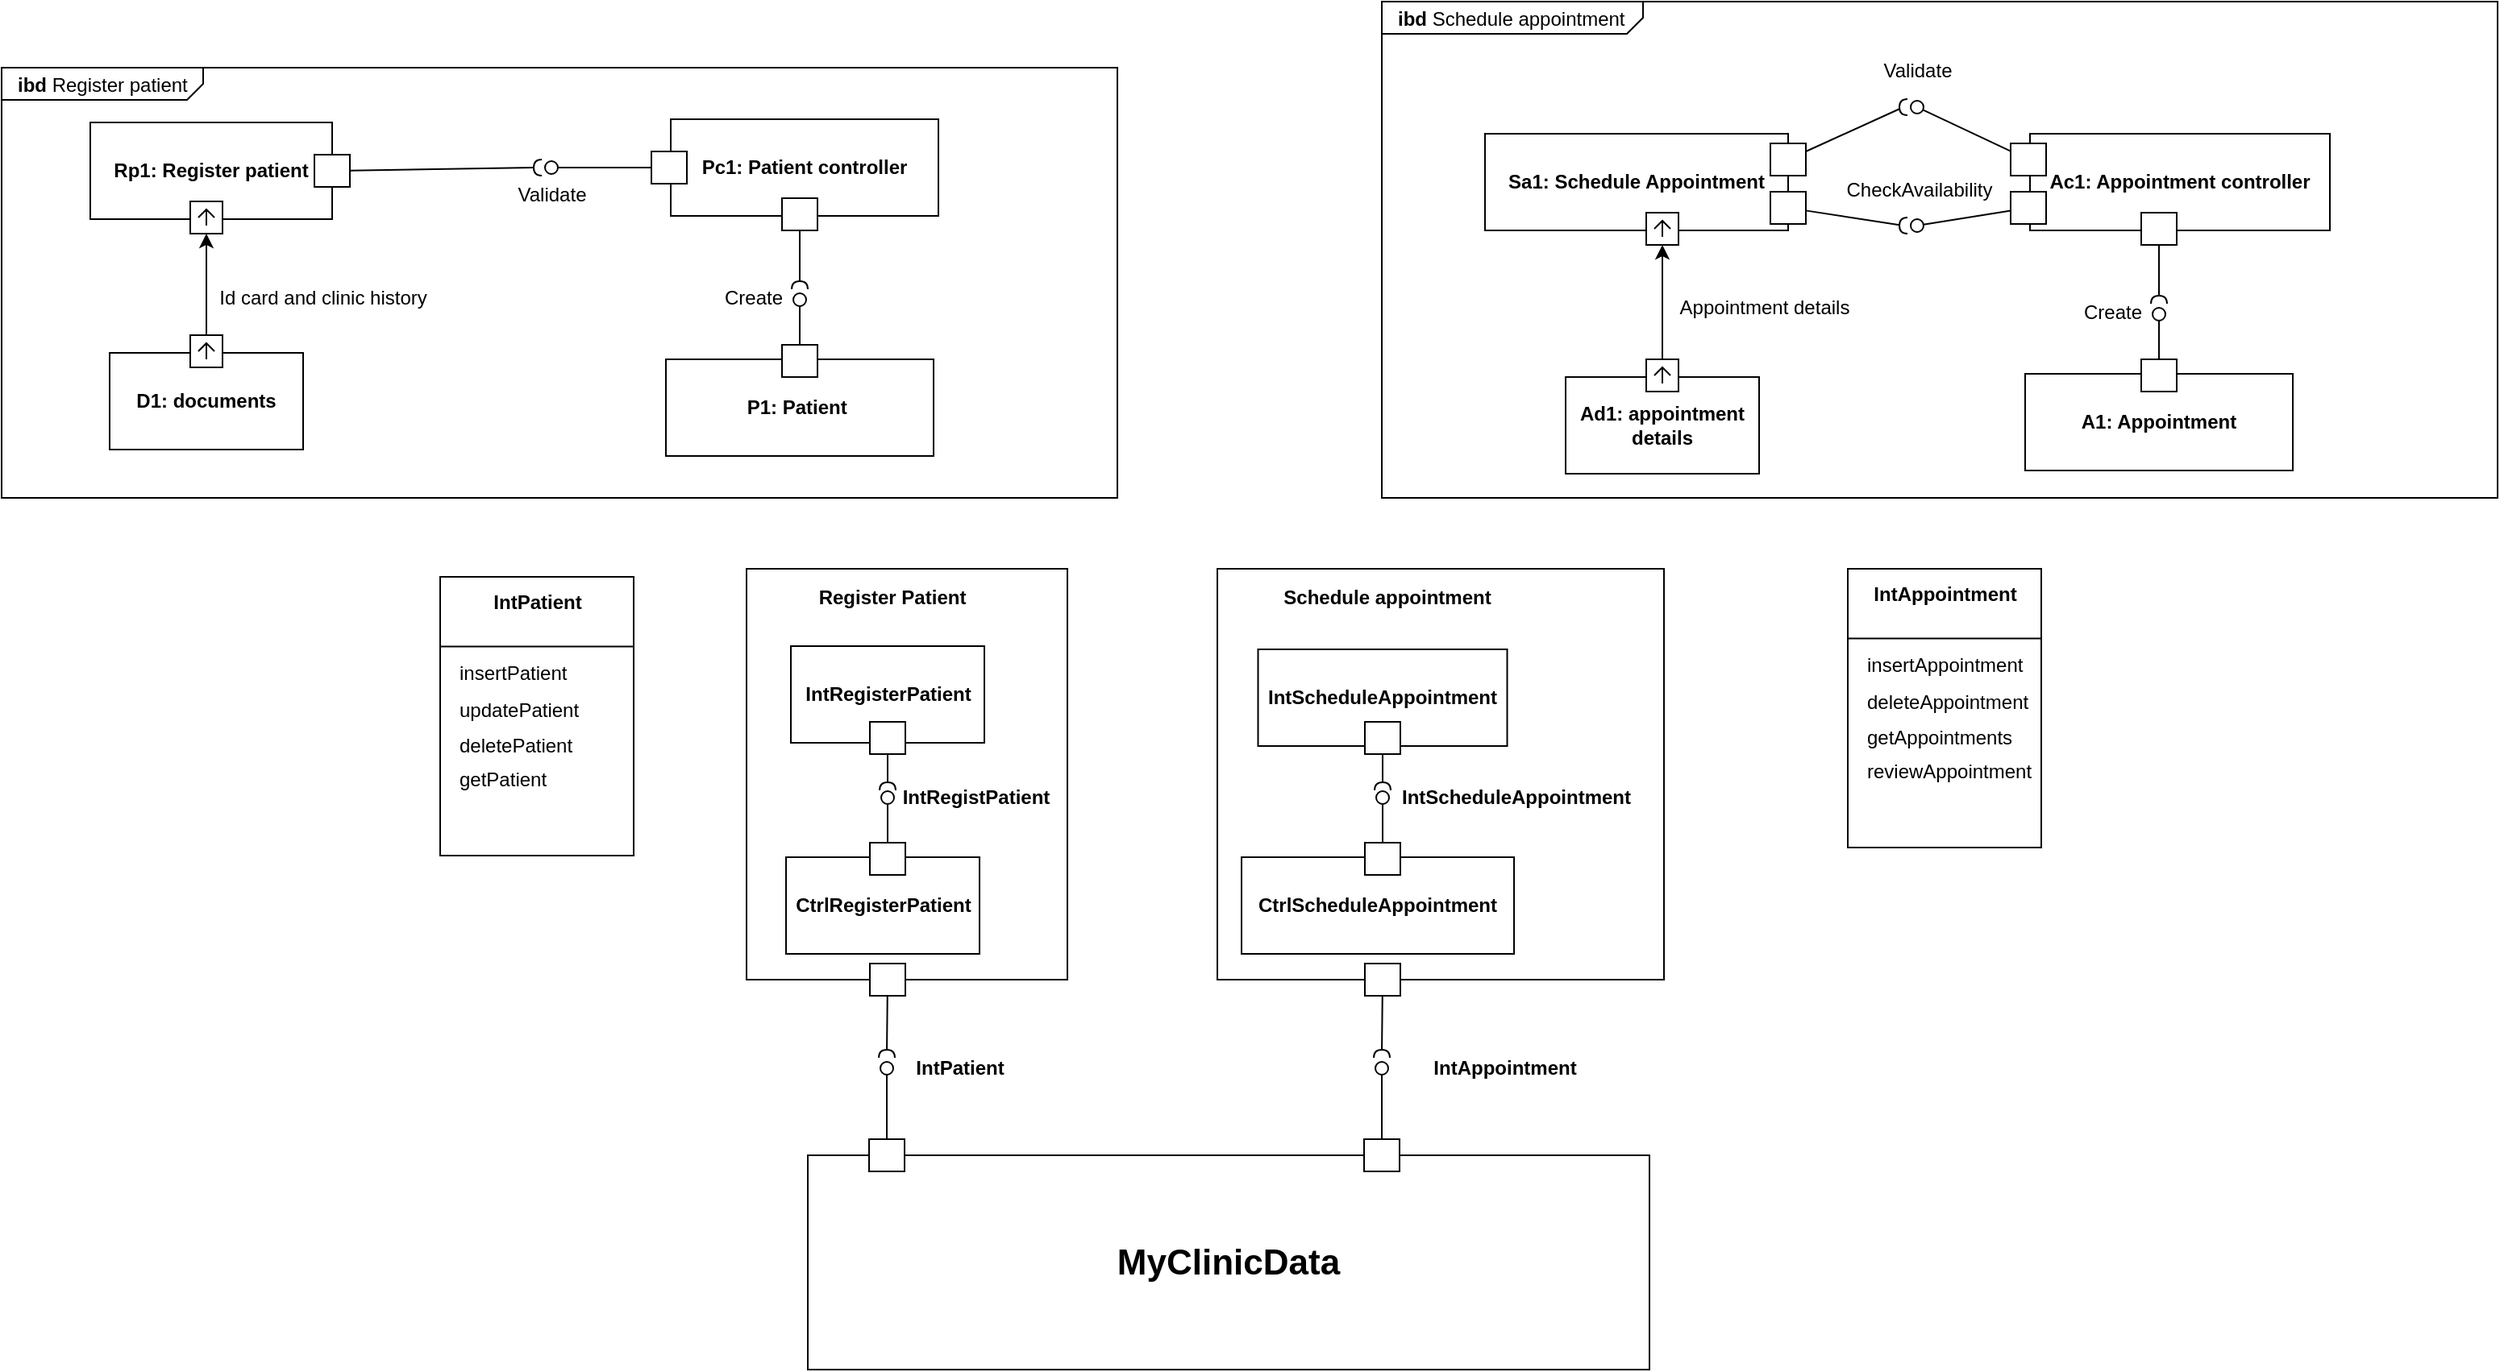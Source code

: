 <mxfile version="24.4.6" type="github">
  <diagram name="Page-1" id="0B5eI2xymsMHZ5SvDX9c">
    <mxGraphModel dx="2310" dy="988" grid="0" gridSize="10" guides="1" tooltips="1" connect="1" arrows="1" fold="1" page="0" pageScale="1" pageWidth="827" pageHeight="1169" math="0" shadow="0">
      <root>
        <mxCell id="0" />
        <mxCell id="1" parent="0" />
        <mxCell id="DU2dMSWvI3W8ItSwa-sJ-104" value="&lt;p style=&quot;margin:0px;margin-top:4px;margin-left:10px;text-align:left;&quot;&gt;&lt;b&gt;ibd&lt;/b&gt;&amp;nbsp;Schedule appointment&lt;/p&gt;" style="html=1;shape=mxgraph.sysml.package;labelX=162.01;align=left;spacingLeft=10;html=1;overflow=fill;whiteSpace=wrap;recursiveResize=0;" vertex="1" parent="1">
          <mxGeometry x="-25" y="-397" width="692" height="308" as="geometry" />
        </mxCell>
        <mxCell id="DU2dMSWvI3W8ItSwa-sJ-84" value="&lt;p style=&quot;margin:0px;margin-top:4px;margin-left:10px;text-align:left;&quot;&gt;&lt;b&gt;ibd&lt;/b&gt;&amp;nbsp;Register patient&lt;/p&gt;" style="html=1;shape=mxgraph.sysml.package;labelX=125.6;align=left;spacingLeft=10;html=1;overflow=fill;whiteSpace=wrap;recursiveResize=0;" vertex="1" parent="1">
          <mxGeometry x="-881" y="-356" width="692" height="267" as="geometry" />
        </mxCell>
        <mxCell id="DU2dMSWvI3W8ItSwa-sJ-78" value="" style="rounded=0;whiteSpace=wrap;html=1;fillColor=none;" vertex="1" parent="1">
          <mxGeometry x="-609" y="-40" width="120" height="173" as="geometry" />
        </mxCell>
        <mxCell id="xZbFikLeT4wvKo1gLeNr-18" value="" style="rounded=0;whiteSpace=wrap;html=1;fillColor=none;align=center;" parent="1" vertex="1">
          <mxGeometry x="-419" y="-45" width="199" height="255" as="geometry" />
        </mxCell>
        <mxCell id="xZbFikLeT4wvKo1gLeNr-19" value="&lt;b&gt;Register Patient&lt;/b&gt;" style="text;html=1;align=center;verticalAlign=middle;resizable=0;points=[];autosize=1;strokeColor=none;fillColor=none;" parent="1" vertex="1">
          <mxGeometry x="-383.5" y="-40" width="109" height="26" as="geometry" />
        </mxCell>
        <mxCell id="xZbFikLeT4wvKo1gLeNr-22" value="" style="endArrow=none;html=1;rounded=0;align=center;verticalAlign=top;endFill=0;labelBackgroundColor=none;endSize=2;" parent="1" source="xZbFikLeT4wvKo1gLeNr-33" target="xZbFikLeT4wvKo1gLeNr-23" edge="1">
          <mxGeometry relative="1" as="geometry">
            <mxPoint x="-331.5" y="128" as="sourcePoint" />
          </mxGeometry>
        </mxCell>
        <mxCell id="xZbFikLeT4wvKo1gLeNr-23" value="" style="ellipse;html=1;fontSize=11;align=center;fillColor=none;points=[];aspect=fixed;resizable=0;verticalAlign=bottom;labelPosition=center;verticalLabelPosition=top;flipH=1;" parent="1" vertex="1">
          <mxGeometry x="-335.5" y="93" width="8" height="8" as="geometry" />
        </mxCell>
        <mxCell id="xZbFikLeT4wvKo1gLeNr-25" value="" style="endArrow=none;html=1;rounded=0;align=center;verticalAlign=top;endFill=0;labelBackgroundColor=none;endSize=2;" parent="1" source="xZbFikLeT4wvKo1gLeNr-24" target="xZbFikLeT4wvKo1gLeNr-26" edge="1">
          <mxGeometry relative="1" as="geometry" />
        </mxCell>
        <mxCell id="xZbFikLeT4wvKo1gLeNr-26" value="" style="shape=requiredInterface;html=1;fontSize=11;align=center;fillColor=none;points=[];aspect=fixed;resizable=0;verticalAlign=bottom;labelPosition=center;verticalLabelPosition=top;flipH=1;rotation=90;" parent="1" vertex="1">
          <mxGeometry x="-334" y="85" width="5" height="10" as="geometry" />
        </mxCell>
        <mxCell id="xZbFikLeT4wvKo1gLeNr-30" value="" style="group" parent="1" vertex="1" connectable="0">
          <mxGeometry x="-391.5" y="3" width="120" height="67" as="geometry" />
        </mxCell>
        <mxCell id="xZbFikLeT4wvKo1gLeNr-20" value="&lt;b&gt;IntRegisterPatient&lt;/b&gt;" style="rounded=0;whiteSpace=wrap;html=1;fillColor=none;" parent="xZbFikLeT4wvKo1gLeNr-30" vertex="1">
          <mxGeometry width="120" height="60" as="geometry" />
        </mxCell>
        <mxCell id="xZbFikLeT4wvKo1gLeNr-24" value="" style="html=1;rounded=0;" parent="xZbFikLeT4wvKo1gLeNr-30" vertex="1">
          <mxGeometry x="49" y="47" width="22" height="20" as="geometry" />
        </mxCell>
        <mxCell id="xZbFikLeT4wvKo1gLeNr-34" value="&lt;b&gt;IntRegistPatient&lt;/b&gt;" style="text;html=1;align=center;verticalAlign=middle;resizable=0;points=[];autosize=1;strokeColor=none;fillColor=none;" parent="1" vertex="1">
          <mxGeometry x="-332" y="84" width="109" height="26" as="geometry" />
        </mxCell>
        <mxCell id="xZbFikLeT4wvKo1gLeNr-35" value="" style="group" parent="1" vertex="1" connectable="0">
          <mxGeometry x="-394.5" y="125" width="120" height="69" as="geometry" />
        </mxCell>
        <mxCell id="xZbFikLeT4wvKo1gLeNr-29" value="&lt;b&gt;CtrlRegisterPatient&lt;/b&gt;" style="rounded=0;whiteSpace=wrap;html=1;fillColor=none;" parent="xZbFikLeT4wvKo1gLeNr-35" vertex="1">
          <mxGeometry y="9" width="120" height="60" as="geometry" />
        </mxCell>
        <mxCell id="xZbFikLeT4wvKo1gLeNr-33" value="" style="html=1;rounded=0;" parent="xZbFikLeT4wvKo1gLeNr-35" vertex="1">
          <mxGeometry x="52" width="22" height="20" as="geometry" />
        </mxCell>
        <mxCell id="xZbFikLeT4wvKo1gLeNr-37" value="" style="endArrow=none;html=1;rounded=0;align=center;verticalAlign=top;endFill=0;labelBackgroundColor=none;endSize=2;" parent="1" source="xZbFikLeT4wvKo1gLeNr-43" target="xZbFikLeT4wvKo1gLeNr-38" edge="1">
          <mxGeometry relative="1" as="geometry">
            <mxPoint x="-330" y="279" as="sourcePoint" />
          </mxGeometry>
        </mxCell>
        <mxCell id="xZbFikLeT4wvKo1gLeNr-38" value="" style="ellipse;html=1;fontSize=11;align=center;fillColor=none;points=[];aspect=fixed;resizable=0;verticalAlign=bottom;labelPosition=center;verticalLabelPosition=top;flipH=1;" parent="1" vertex="1">
          <mxGeometry x="-336" y="261" width="8" height="8" as="geometry" />
        </mxCell>
        <mxCell id="xZbFikLeT4wvKo1gLeNr-39" value="" style="endArrow=none;html=1;rounded=0;align=center;verticalAlign=top;endFill=0;labelBackgroundColor=none;endSize=2;" parent="1" source="xZbFikLeT4wvKo1gLeNr-41" target="xZbFikLeT4wvKo1gLeNr-40" edge="1">
          <mxGeometry relative="1" as="geometry" />
        </mxCell>
        <mxCell id="xZbFikLeT4wvKo1gLeNr-40" value="" style="shape=requiredInterface;html=1;fontSize=11;align=center;fillColor=none;points=[];aspect=fixed;resizable=0;verticalAlign=bottom;labelPosition=center;verticalLabelPosition=top;flipH=1;rotation=90;" parent="1" vertex="1">
          <mxGeometry x="-334.5" y="251" width="5" height="10" as="geometry" />
        </mxCell>
        <mxCell id="xZbFikLeT4wvKo1gLeNr-41" value="" style="html=1;rounded=0;" parent="1" vertex="1">
          <mxGeometry x="-342.5" y="200" width="22" height="20" as="geometry" />
        </mxCell>
        <mxCell id="xZbFikLeT4wvKo1gLeNr-47" value="&lt;b&gt;IntPatient&lt;/b&gt;" style="text;html=1;align=center;verticalAlign=middle;resizable=0;points=[];autosize=1;strokeColor=none;fillColor=none;" parent="1" vertex="1">
          <mxGeometry x="-323.5" y="252" width="73" height="26" as="geometry" />
        </mxCell>
        <mxCell id="xZbFikLeT4wvKo1gLeNr-59" style="rounded=0;orthogonalLoop=1;jettySize=auto;html=1;" parent="1" source="xZbFikLeT4wvKo1gLeNr-55" target="xZbFikLeT4wvKo1gLeNr-56" edge="1">
          <mxGeometry relative="1" as="geometry" />
        </mxCell>
        <mxCell id="xZbFikLeT4wvKo1gLeNr-61" value="" style="group" parent="1" vertex="1" connectable="0">
          <mxGeometry x="-814" y="-190" width="120" height="71" as="geometry" />
        </mxCell>
        <mxCell id="xZbFikLeT4wvKo1gLeNr-49" value="&lt;b&gt;D1: documents&lt;/b&gt;" style="rounded=0;whiteSpace=wrap;html=1;fillColor=none;container=0;" parent="xZbFikLeT4wvKo1gLeNr-61" vertex="1">
          <mxGeometry y="11" width="120" height="60" as="geometry" />
        </mxCell>
        <mxCell id="xZbFikLeT4wvKo1gLeNr-55" value="" style="html=1;shape=mxgraph.sysml.port;sysMLPortType=flowN;" parent="xZbFikLeT4wvKo1gLeNr-61" vertex="1">
          <mxGeometry x="50" width="20" height="20" as="geometry" />
        </mxCell>
        <mxCell id="xZbFikLeT4wvKo1gLeNr-62" value="Id card and clinic history" style="text;html=1;align=center;verticalAlign=middle;resizable=0;points=[];autosize=1;strokeColor=none;fillColor=none;" parent="1" vertex="1">
          <mxGeometry x="-756" y="-226" width="147" height="26" as="geometry" />
        </mxCell>
        <mxCell id="xZbFikLeT4wvKo1gLeNr-71" value="" style="endArrow=none;html=1;rounded=0;align=center;verticalAlign=top;endFill=0;labelBackgroundColor=none;endSize=2;" parent="1" source="xZbFikLeT4wvKo1gLeNr-74" target="xZbFikLeT4wvKo1gLeNr-72" edge="1">
          <mxGeometry relative="1" as="geometry">
            <mxPoint x="-492" y="-294" as="sourcePoint" />
          </mxGeometry>
        </mxCell>
        <mxCell id="xZbFikLeT4wvKo1gLeNr-72" value="" style="ellipse;html=1;fontSize=11;align=center;fillColor=none;points=[];aspect=fixed;resizable=0;verticalAlign=bottom;labelPosition=center;verticalLabelPosition=top;flipH=1;" parent="1" vertex="1">
          <mxGeometry x="-544" y="-298" width="8" height="8" as="geometry" />
        </mxCell>
        <mxCell id="xZbFikLeT4wvKo1gLeNr-75" value="" style="endArrow=none;html=1;rounded=0;align=center;verticalAlign=top;endFill=0;labelBackgroundColor=none;endSize=2;" parent="1" source="xZbFikLeT4wvKo1gLeNr-77" target="xZbFikLeT4wvKo1gLeNr-76" edge="1">
          <mxGeometry relative="1" as="geometry" />
        </mxCell>
        <mxCell id="xZbFikLeT4wvKo1gLeNr-76" value="" style="shape=requiredInterface;html=1;fontSize=11;align=center;fillColor=none;points=[];aspect=fixed;resizable=0;verticalAlign=bottom;labelPosition=center;verticalLabelPosition=top;flipH=1;rotation=0;" parent="1" vertex="1">
          <mxGeometry x="-551" y="-299" width="5" height="10" as="geometry" />
        </mxCell>
        <mxCell id="xZbFikLeT4wvKo1gLeNr-78" value="Validate" style="text;html=1;align=center;verticalAlign=middle;resizable=0;points=[];autosize=1;strokeColor=none;fillColor=none;" parent="1" vertex="1">
          <mxGeometry x="-570" y="-290" width="60" height="26" as="geometry" />
        </mxCell>
        <mxCell id="xZbFikLeT4wvKo1gLeNr-81" value="" style="endArrow=none;html=1;rounded=0;align=center;verticalAlign=top;endFill=0;labelBackgroundColor=none;endSize=2;" parent="1" source="xZbFikLeT4wvKo1gLeNr-83" target="xZbFikLeT4wvKo1gLeNr-82" edge="1">
          <mxGeometry relative="1" as="geometry">
            <mxPoint x="-433" y="-203" as="sourcePoint" />
          </mxGeometry>
        </mxCell>
        <mxCell id="xZbFikLeT4wvKo1gLeNr-82" value="" style="ellipse;html=1;fontSize=11;align=center;fillColor=none;points=[];aspect=fixed;resizable=0;verticalAlign=bottom;labelPosition=center;verticalLabelPosition=top;flipH=1;" parent="1" vertex="1">
          <mxGeometry x="-390" y="-216" width="8" height="8" as="geometry" />
        </mxCell>
        <mxCell id="xZbFikLeT4wvKo1gLeNr-85" value="" style="endArrow=none;html=1;rounded=0;align=center;verticalAlign=top;endFill=0;labelBackgroundColor=none;endSize=2;" parent="1" source="xZbFikLeT4wvKo1gLeNr-87" target="xZbFikLeT4wvKo1gLeNr-86" edge="1">
          <mxGeometry relative="1" as="geometry" />
        </mxCell>
        <mxCell id="xZbFikLeT4wvKo1gLeNr-86" value="" style="shape=requiredInterface;html=1;fontSize=11;align=center;fillColor=none;points=[];aspect=fixed;resizable=0;verticalAlign=bottom;labelPosition=center;verticalLabelPosition=top;flipH=1;rotation=90;" parent="1" vertex="1">
          <mxGeometry x="-388.5" y="-226" width="5" height="10" as="geometry" />
        </mxCell>
        <mxCell id="xZbFikLeT4wvKo1gLeNr-88" value="Create" style="text;html=1;align=center;verticalAlign=middle;resizable=0;points=[];autosize=1;strokeColor=none;fillColor=none;" parent="1" vertex="1">
          <mxGeometry x="-442.5" y="-226" width="54" height="26" as="geometry" />
        </mxCell>
        <mxCell id="xZbFikLeT4wvKo1gLeNr-89" value="" style="group" parent="1" vertex="1" connectable="0">
          <mxGeometry x="-826" y="-322" width="161" height="69" as="geometry" />
        </mxCell>
        <mxCell id="xZbFikLeT4wvKo1gLeNr-57" value="&lt;b&gt;Rp1: Register patient&lt;/b&gt;" style="rounded=0;whiteSpace=wrap;html=1;fillColor=none;container=0;" parent="xZbFikLeT4wvKo1gLeNr-89" vertex="1">
          <mxGeometry width="150" height="60" as="geometry" />
        </mxCell>
        <mxCell id="xZbFikLeT4wvKo1gLeNr-56" value="" style="html=1;shape=mxgraph.sysml.port;sysMLPortType=flowN;container=0;" parent="xZbFikLeT4wvKo1gLeNr-89" vertex="1">
          <mxGeometry x="62" y="49" width="20" height="20" as="geometry" />
        </mxCell>
        <mxCell id="xZbFikLeT4wvKo1gLeNr-77" value="" style="html=1;rounded=0;container=0;" parent="xZbFikLeT4wvKo1gLeNr-89" vertex="1">
          <mxGeometry x="139" y="20" width="22" height="20" as="geometry" />
        </mxCell>
        <mxCell id="xZbFikLeT4wvKo1gLeNr-90" value="" style="group" parent="1" vertex="1" connectable="0">
          <mxGeometry x="-478" y="-324" width="178" height="69" as="geometry" />
        </mxCell>
        <mxCell id="xZbFikLeT4wvKo1gLeNr-65" value="&lt;b&gt;Pc1: Patient controller&lt;/b&gt;" style="rounded=0;whiteSpace=wrap;html=1;fillColor=none;container=0;" parent="xZbFikLeT4wvKo1gLeNr-90" vertex="1">
          <mxGeometry x="12" width="166" height="60" as="geometry" />
        </mxCell>
        <mxCell id="xZbFikLeT4wvKo1gLeNr-74" value="" style="html=1;rounded=0;fillColor=default;" parent="xZbFikLeT4wvKo1gLeNr-90" vertex="1">
          <mxGeometry y="20" width="22" height="20" as="geometry" />
        </mxCell>
        <mxCell id="xZbFikLeT4wvKo1gLeNr-87" value="" style="html=1;rounded=0;container=0;" parent="xZbFikLeT4wvKo1gLeNr-90" vertex="1">
          <mxGeometry x="81" y="49" width="22" height="20" as="geometry" />
        </mxCell>
        <mxCell id="xZbFikLeT4wvKo1gLeNr-91" value="" style="group" parent="1" vertex="1" connectable="0">
          <mxGeometry x="-469" y="-184" width="166" height="69" as="geometry" />
        </mxCell>
        <mxCell id="xZbFikLeT4wvKo1gLeNr-79" value="&lt;b&gt;P1: Patient&amp;nbsp;&lt;/b&gt;" style="rounded=0;whiteSpace=wrap;html=1;fillColor=none;container=0;" parent="xZbFikLeT4wvKo1gLeNr-91" vertex="1">
          <mxGeometry y="9" width="166" height="60" as="geometry" />
        </mxCell>
        <mxCell id="xZbFikLeT4wvKo1gLeNr-83" value="" style="html=1;rounded=0;fillColor=default;" parent="xZbFikLeT4wvKo1gLeNr-91" vertex="1">
          <mxGeometry x="72" width="22" height="20" as="geometry" />
        </mxCell>
        <mxCell id="DU2dMSWvI3W8ItSwa-sJ-1" value="" style="rounded=0;whiteSpace=wrap;html=1;fillColor=none;align=center;" vertex="1" parent="1">
          <mxGeometry x="-127" y="-45" width="277" height="255" as="geometry" />
        </mxCell>
        <mxCell id="DU2dMSWvI3W8ItSwa-sJ-2" value="&lt;b&gt;Schedule appointment&lt;/b&gt;" style="text;html=1;align=center;verticalAlign=middle;resizable=0;points=[];autosize=1;strokeColor=none;fillColor=none;" vertex="1" parent="1">
          <mxGeometry x="-95.5" y="-40" width="147" height="26" as="geometry" />
        </mxCell>
        <mxCell id="DU2dMSWvI3W8ItSwa-sJ-3" value="" style="endArrow=none;html=1;rounded=0;align=center;verticalAlign=top;endFill=0;labelBackgroundColor=none;endSize=2;" edge="1" source="DU2dMSWvI3W8ItSwa-sJ-13" target="DU2dMSWvI3W8ItSwa-sJ-4" parent="1">
          <mxGeometry relative="1" as="geometry">
            <mxPoint x="-24.5" y="128" as="sourcePoint" />
          </mxGeometry>
        </mxCell>
        <mxCell id="DU2dMSWvI3W8ItSwa-sJ-4" value="" style="ellipse;html=1;fontSize=11;align=center;fillColor=none;points=[];aspect=fixed;resizable=0;verticalAlign=bottom;labelPosition=center;verticalLabelPosition=top;flipH=1;" vertex="1" parent="1">
          <mxGeometry x="-28.5" y="93" width="8" height="8" as="geometry" />
        </mxCell>
        <mxCell id="DU2dMSWvI3W8ItSwa-sJ-5" value="" style="endArrow=none;html=1;rounded=0;align=center;verticalAlign=top;endFill=0;labelBackgroundColor=none;endSize=2;" edge="1" source="DU2dMSWvI3W8ItSwa-sJ-9" target="DU2dMSWvI3W8ItSwa-sJ-6" parent="1">
          <mxGeometry relative="1" as="geometry" />
        </mxCell>
        <mxCell id="DU2dMSWvI3W8ItSwa-sJ-6" value="" style="shape=requiredInterface;html=1;fontSize=11;align=center;fillColor=none;points=[];aspect=fixed;resizable=0;verticalAlign=bottom;labelPosition=center;verticalLabelPosition=top;flipH=1;rotation=90;" vertex="1" parent="1">
          <mxGeometry x="-27" y="85" width="5" height="10" as="geometry" />
        </mxCell>
        <mxCell id="DU2dMSWvI3W8ItSwa-sJ-10" value="&lt;b&gt;IntScheduleAppointment&lt;/b&gt;" style="text;html=1;align=center;verticalAlign=middle;resizable=0;points=[];autosize=1;strokeColor=none;fillColor=none;" vertex="1" parent="1">
          <mxGeometry x="-22" y="84" width="160" height="26" as="geometry" />
        </mxCell>
        <mxCell id="DU2dMSWvI3W8ItSwa-sJ-14" value="" style="endArrow=none;html=1;rounded=0;align=center;verticalAlign=top;endFill=0;labelBackgroundColor=none;endSize=2;" edge="1" source="DU2dMSWvI3W8ItSwa-sJ-19" target="DU2dMSWvI3W8ItSwa-sJ-15" parent="1">
          <mxGeometry relative="1" as="geometry">
            <mxPoint x="-23" y="279" as="sourcePoint" />
          </mxGeometry>
        </mxCell>
        <mxCell id="DU2dMSWvI3W8ItSwa-sJ-15" value="" style="ellipse;html=1;fontSize=11;align=center;fillColor=none;points=[];aspect=fixed;resizable=0;verticalAlign=bottom;labelPosition=center;verticalLabelPosition=top;flipH=1;" vertex="1" parent="1">
          <mxGeometry x="-29" y="261" width="8" height="8" as="geometry" />
        </mxCell>
        <mxCell id="DU2dMSWvI3W8ItSwa-sJ-16" value="" style="endArrow=none;html=1;rounded=0;align=center;verticalAlign=top;endFill=0;labelBackgroundColor=none;endSize=2;" edge="1" source="DU2dMSWvI3W8ItSwa-sJ-18" target="DU2dMSWvI3W8ItSwa-sJ-17" parent="1">
          <mxGeometry relative="1" as="geometry" />
        </mxCell>
        <mxCell id="DU2dMSWvI3W8ItSwa-sJ-17" value="" style="shape=requiredInterface;html=1;fontSize=11;align=center;fillColor=none;points=[];aspect=fixed;resizable=0;verticalAlign=bottom;labelPosition=center;verticalLabelPosition=top;flipH=1;rotation=90;" vertex="1" parent="1">
          <mxGeometry x="-27.5" y="251" width="5" height="10" as="geometry" />
        </mxCell>
        <mxCell id="DU2dMSWvI3W8ItSwa-sJ-18" value="" style="html=1;rounded=0;" vertex="1" parent="1">
          <mxGeometry x="-35.5" y="200" width="22" height="20" as="geometry" />
        </mxCell>
        <mxCell id="DU2dMSWvI3W8ItSwa-sJ-20" value="&lt;b&gt;IntAppointment&lt;/b&gt;" style="text;html=1;align=center;verticalAlign=middle;resizable=0;points=[];autosize=1;strokeColor=none;fillColor=none;" vertex="1" parent="1">
          <mxGeometry x="-2.5" y="252" width="107" height="26" as="geometry" />
        </mxCell>
        <mxCell id="DU2dMSWvI3W8ItSwa-sJ-22" value="" style="group" vertex="1" connectable="0" parent="1">
          <mxGeometry x="-101.75" y="5" width="154.5" height="65" as="geometry" />
        </mxCell>
        <mxCell id="DU2dMSWvI3W8ItSwa-sJ-8" value="&lt;b&gt;IntScheduleAppointment&lt;/b&gt;" style="rounded=0;whiteSpace=wrap;html=1;fillColor=none;" vertex="1" parent="DU2dMSWvI3W8ItSwa-sJ-22">
          <mxGeometry width="154.5" height="60" as="geometry" />
        </mxCell>
        <mxCell id="DU2dMSWvI3W8ItSwa-sJ-9" value="" style="html=1;rounded=0;" vertex="1" parent="DU2dMSWvI3W8ItSwa-sJ-22">
          <mxGeometry x="66.25" y="45" width="22" height="20" as="geometry" />
        </mxCell>
        <mxCell id="DU2dMSWvI3W8ItSwa-sJ-23" value="" style="group" vertex="1" connectable="0" parent="1">
          <mxGeometry x="-112" y="125" width="169" height="69" as="geometry" />
        </mxCell>
        <mxCell id="DU2dMSWvI3W8ItSwa-sJ-12" value="&lt;b&gt;CtrlScheduleAppointment&lt;/b&gt;" style="rounded=0;whiteSpace=wrap;html=1;fillColor=none;" vertex="1" parent="DU2dMSWvI3W8ItSwa-sJ-23">
          <mxGeometry y="9" width="169" height="60" as="geometry" />
        </mxCell>
        <mxCell id="DU2dMSWvI3W8ItSwa-sJ-13" value="" style="html=1;rounded=0;" vertex="1" parent="DU2dMSWvI3W8ItSwa-sJ-23">
          <mxGeometry x="76.5" width="22" height="20" as="geometry" />
        </mxCell>
        <mxCell id="DU2dMSWvI3W8ItSwa-sJ-24" value="" style="group" vertex="1" connectable="0" parent="1">
          <mxGeometry x="-381" y="309" width="522" height="143" as="geometry" />
        </mxCell>
        <mxCell id="xZbFikLeT4wvKo1gLeNr-46" value="" style="group" parent="DU2dMSWvI3W8ItSwa-sJ-24" vertex="1" connectable="0">
          <mxGeometry width="522" height="143" as="geometry" />
        </mxCell>
        <mxCell id="xZbFikLeT4wvKo1gLeNr-1" value="&lt;b&gt;&lt;font style=&quot;font-size: 22px;&quot;&gt;MyClinicData&lt;/font&gt;&lt;/b&gt;" style="rounded=0;whiteSpace=wrap;html=1;fillColor=none;" parent="xZbFikLeT4wvKo1gLeNr-46" vertex="1">
          <mxGeometry y="10" width="522" height="133" as="geometry" />
        </mxCell>
        <mxCell id="xZbFikLeT4wvKo1gLeNr-43" value="" style="html=1;rounded=0;fillColor=default;" parent="xZbFikLeT4wvKo1gLeNr-46" vertex="1">
          <mxGeometry x="38" width="22" height="20" as="geometry" />
        </mxCell>
        <mxCell id="DU2dMSWvI3W8ItSwa-sJ-19" value="" style="html=1;rounded=0;fillColor=default;" vertex="1" parent="DU2dMSWvI3W8ItSwa-sJ-24">
          <mxGeometry x="345" width="22" height="20" as="geometry" />
        </mxCell>
        <mxCell id="DU2dMSWvI3W8ItSwa-sJ-25" style="rounded=0;orthogonalLoop=1;jettySize=auto;html=1;" edge="1" source="DU2dMSWvI3W8ItSwa-sJ-28" target="DU2dMSWvI3W8ItSwa-sJ-42" parent="1">
          <mxGeometry relative="1" as="geometry" />
        </mxCell>
        <mxCell id="DU2dMSWvI3W8ItSwa-sJ-26" value="" style="group" vertex="1" connectable="0" parent="1">
          <mxGeometry x="89" y="-175" width="120" height="71" as="geometry" />
        </mxCell>
        <mxCell id="DU2dMSWvI3W8ItSwa-sJ-27" value="&lt;b&gt;Ad1: appointment details&lt;/b&gt;" style="rounded=0;whiteSpace=wrap;html=1;fillColor=none;container=0;" vertex="1" parent="DU2dMSWvI3W8ItSwa-sJ-26">
          <mxGeometry y="11" width="120" height="60" as="geometry" />
        </mxCell>
        <mxCell id="DU2dMSWvI3W8ItSwa-sJ-28" value="" style="html=1;shape=mxgraph.sysml.port;sysMLPortType=flowN;" vertex="1" parent="DU2dMSWvI3W8ItSwa-sJ-26">
          <mxGeometry x="50" width="20" height="20" as="geometry" />
        </mxCell>
        <mxCell id="DU2dMSWvI3W8ItSwa-sJ-29" value="Appointment details" style="text;html=1;align=center;verticalAlign=middle;resizable=0;points=[];autosize=1;strokeColor=none;fillColor=none;" vertex="1" parent="1">
          <mxGeometry x="150" y="-220" width="123" height="26" as="geometry" />
        </mxCell>
        <mxCell id="DU2dMSWvI3W8ItSwa-sJ-30" value="" style="endArrow=none;html=1;rounded=0;align=center;verticalAlign=top;endFill=0;labelBackgroundColor=none;endSize=2;" edge="1" source="DU2dMSWvI3W8ItSwa-sJ-46" target="DU2dMSWvI3W8ItSwa-sJ-31" parent="1">
          <mxGeometry relative="1" as="geometry">
            <mxPoint x="351" y="-285" as="sourcePoint" />
          </mxGeometry>
        </mxCell>
        <mxCell id="DU2dMSWvI3W8ItSwa-sJ-31" value="" style="ellipse;html=1;fontSize=11;align=center;fillColor=none;points=[];aspect=fixed;resizable=0;verticalAlign=bottom;labelPosition=center;verticalLabelPosition=top;flipH=1;" vertex="1" parent="1">
          <mxGeometry x="303" y="-335.5" width="8" height="8" as="geometry" />
        </mxCell>
        <mxCell id="DU2dMSWvI3W8ItSwa-sJ-32" value="" style="endArrow=none;html=1;rounded=0;align=center;verticalAlign=top;endFill=0;labelBackgroundColor=none;endSize=2;" edge="1" source="DU2dMSWvI3W8ItSwa-sJ-43" target="DU2dMSWvI3W8ItSwa-sJ-33" parent="1">
          <mxGeometry relative="1" as="geometry" />
        </mxCell>
        <mxCell id="DU2dMSWvI3W8ItSwa-sJ-33" value="" style="shape=requiredInterface;html=1;fontSize=11;align=center;fillColor=none;points=[];aspect=fixed;resizable=0;verticalAlign=bottom;labelPosition=center;verticalLabelPosition=top;flipH=1;rotation=0;" vertex="1" parent="1">
          <mxGeometry x="296" y="-336.5" width="5" height="10" as="geometry" />
        </mxCell>
        <mxCell id="DU2dMSWvI3W8ItSwa-sJ-34" value="Validate" style="text;html=1;align=center;verticalAlign=middle;resizable=0;points=[];autosize=1;strokeColor=none;fillColor=none;" vertex="1" parent="1">
          <mxGeometry x="277" y="-367" width="60" height="26" as="geometry" />
        </mxCell>
        <mxCell id="DU2dMSWvI3W8ItSwa-sJ-35" value="" style="endArrow=none;html=1;rounded=0;align=center;verticalAlign=top;endFill=0;labelBackgroundColor=none;endSize=2;" edge="1" source="DU2dMSWvI3W8ItSwa-sJ-50" target="DU2dMSWvI3W8ItSwa-sJ-36" parent="1">
          <mxGeometry relative="1" as="geometry">
            <mxPoint x="410" y="-194" as="sourcePoint" />
          </mxGeometry>
        </mxCell>
        <mxCell id="DU2dMSWvI3W8ItSwa-sJ-36" value="" style="ellipse;html=1;fontSize=11;align=center;fillColor=none;points=[];aspect=fixed;resizable=0;verticalAlign=bottom;labelPosition=center;verticalLabelPosition=top;flipH=1;" vertex="1" parent="1">
          <mxGeometry x="453" y="-207" width="8" height="8" as="geometry" />
        </mxCell>
        <mxCell id="DU2dMSWvI3W8ItSwa-sJ-37" value="" style="endArrow=none;html=1;rounded=0;align=center;verticalAlign=top;endFill=0;labelBackgroundColor=none;endSize=2;" edge="1" source="DU2dMSWvI3W8ItSwa-sJ-47" target="DU2dMSWvI3W8ItSwa-sJ-38" parent="1">
          <mxGeometry relative="1" as="geometry" />
        </mxCell>
        <mxCell id="DU2dMSWvI3W8ItSwa-sJ-38" value="" style="shape=requiredInterface;html=1;fontSize=11;align=center;fillColor=none;points=[];aspect=fixed;resizable=0;verticalAlign=bottom;labelPosition=center;verticalLabelPosition=top;flipH=1;rotation=90;" vertex="1" parent="1">
          <mxGeometry x="454.5" y="-217" width="5" height="10" as="geometry" />
        </mxCell>
        <mxCell id="DU2dMSWvI3W8ItSwa-sJ-39" value="Create" style="text;html=1;align=center;verticalAlign=middle;resizable=0;points=[];autosize=1;strokeColor=none;fillColor=none;" vertex="1" parent="1">
          <mxGeometry x="400.5" y="-217" width="54" height="26" as="geometry" />
        </mxCell>
        <mxCell id="DU2dMSWvI3W8ItSwa-sJ-48" value="" style="group" vertex="1" connectable="0" parent="1">
          <mxGeometry x="374" y="-175" width="166" height="69" as="geometry" />
        </mxCell>
        <mxCell id="DU2dMSWvI3W8ItSwa-sJ-49" value="&lt;b&gt;A1: Appointment&lt;/b&gt;" style="rounded=0;whiteSpace=wrap;html=1;fillColor=none;container=0;" vertex="1" parent="DU2dMSWvI3W8ItSwa-sJ-48">
          <mxGeometry y="9" width="166" height="60" as="geometry" />
        </mxCell>
        <mxCell id="DU2dMSWvI3W8ItSwa-sJ-50" value="" style="html=1;rounded=0;fillColor=default;" vertex="1" parent="DU2dMSWvI3W8ItSwa-sJ-48">
          <mxGeometry x="72" width="22" height="20" as="geometry" />
        </mxCell>
        <mxCell id="DU2dMSWvI3W8ItSwa-sJ-41" value="&lt;b&gt;Sa1: Schedule Appointment&lt;/b&gt;" style="rounded=0;whiteSpace=wrap;html=1;fillColor=none;container=0;" vertex="1" parent="1">
          <mxGeometry x="39" y="-315" width="188" height="60" as="geometry" />
        </mxCell>
        <mxCell id="DU2dMSWvI3W8ItSwa-sJ-42" value="" style="html=1;shape=mxgraph.sysml.port;sysMLPortType=flowN;container=0;" vertex="1" parent="1">
          <mxGeometry x="139" y="-266" width="20" height="20" as="geometry" />
        </mxCell>
        <mxCell id="DU2dMSWvI3W8ItSwa-sJ-43" value="" style="html=1;rounded=0;container=0;" vertex="1" parent="1">
          <mxGeometry x="216" y="-309" width="22" height="20" as="geometry" />
        </mxCell>
        <mxCell id="DU2dMSWvI3W8ItSwa-sJ-45" value="&lt;b&gt;Ac1: Appointment controller&lt;/b&gt;" style="rounded=0;whiteSpace=wrap;html=1;fillColor=none;container=0;" vertex="1" parent="1">
          <mxGeometry x="377" y="-315" width="186" height="60" as="geometry" />
        </mxCell>
        <mxCell id="DU2dMSWvI3W8ItSwa-sJ-46" value="" style="html=1;rounded=0;fillColor=default;" vertex="1" parent="1">
          <mxGeometry x="365" y="-309" width="22" height="20" as="geometry" />
        </mxCell>
        <mxCell id="DU2dMSWvI3W8ItSwa-sJ-47" value="" style="html=1;rounded=0;container=0;" vertex="1" parent="1">
          <mxGeometry x="446" y="-266" width="22" height="20" as="geometry" />
        </mxCell>
        <mxCell id="DU2dMSWvI3W8ItSwa-sJ-52" value="" style="endArrow=none;html=1;rounded=0;align=center;verticalAlign=top;endFill=0;labelBackgroundColor=none;endSize=2;" edge="1" source="DU2dMSWvI3W8ItSwa-sJ-58" target="DU2dMSWvI3W8ItSwa-sJ-53" parent="1">
          <mxGeometry relative="1" as="geometry">
            <mxPoint x="351" y="-211.5" as="sourcePoint" />
          </mxGeometry>
        </mxCell>
        <mxCell id="DU2dMSWvI3W8ItSwa-sJ-53" value="" style="ellipse;html=1;fontSize=11;align=center;fillColor=none;points=[];aspect=fixed;resizable=0;verticalAlign=bottom;labelPosition=center;verticalLabelPosition=top;flipH=1;" vertex="1" parent="1">
          <mxGeometry x="303" y="-262" width="8" height="8" as="geometry" />
        </mxCell>
        <mxCell id="DU2dMSWvI3W8ItSwa-sJ-54" value="" style="endArrow=none;html=1;rounded=0;align=center;verticalAlign=top;endFill=0;labelBackgroundColor=none;endSize=2;" edge="1" source="DU2dMSWvI3W8ItSwa-sJ-57" target="DU2dMSWvI3W8ItSwa-sJ-55" parent="1">
          <mxGeometry relative="1" as="geometry" />
        </mxCell>
        <mxCell id="DU2dMSWvI3W8ItSwa-sJ-55" value="" style="shape=requiredInterface;html=1;fontSize=11;align=center;fillColor=none;points=[];aspect=fixed;resizable=0;verticalAlign=bottom;labelPosition=center;verticalLabelPosition=top;flipH=1;rotation=0;" vertex="1" parent="1">
          <mxGeometry x="296" y="-263" width="5" height="10" as="geometry" />
        </mxCell>
        <mxCell id="DU2dMSWvI3W8ItSwa-sJ-56" value="CheckAvailability" style="text;html=1;align=center;verticalAlign=middle;resizable=0;points=[];autosize=1;strokeColor=none;fillColor=none;" vertex="1" parent="1">
          <mxGeometry x="253" y="-293.5" width="109" height="26" as="geometry" />
        </mxCell>
        <mxCell id="DU2dMSWvI3W8ItSwa-sJ-57" value="" style="html=1;rounded=0;container=0;" vertex="1" parent="1">
          <mxGeometry x="216" y="-279" width="22" height="20" as="geometry" />
        </mxCell>
        <mxCell id="DU2dMSWvI3W8ItSwa-sJ-58" value="" style="html=1;rounded=0;fillColor=default;" vertex="1" parent="1">
          <mxGeometry x="365" y="-279" width="22" height="20" as="geometry" />
        </mxCell>
        <mxCell id="DU2dMSWvI3W8ItSwa-sJ-77" value="&lt;b&gt;IntPatient&lt;/b&gt;" style="text;html=1;align=center;verticalAlign=middle;resizable=0;points=[];autosize=1;strokeColor=none;fillColor=none;" vertex="1" parent="1">
          <mxGeometry x="-585.5" y="-37" width="73" height="26" as="geometry" />
        </mxCell>
        <mxCell id="DU2dMSWvI3W8ItSwa-sJ-79" value="insertPatient&lt;div style=&quot;line-height: 90%;&quot;&gt;&lt;br&gt;&lt;div style=&quot;line-height: 90%;&quot;&gt;updatePatient&lt;/div&gt;&lt;div style=&quot;line-height: 90%;&quot;&gt;&lt;br&gt;&lt;/div&gt;&lt;div style=&quot;line-height: 90%;&quot;&gt;deletePatient&lt;/div&gt;&lt;div style=&quot;line-height: 90%;&quot;&gt;&lt;br&gt;&lt;/div&gt;&lt;div style=&quot;line-height: 90%;&quot;&gt;getPatient&lt;/div&gt;&lt;/div&gt;" style="text;html=1;align=left;verticalAlign=middle;resizable=0;points=[];autosize=1;strokeColor=none;fillColor=none;" vertex="1" parent="1">
          <mxGeometry x="-599" y="6" width="92" height="91" as="geometry" />
        </mxCell>
        <mxCell id="DU2dMSWvI3W8ItSwa-sJ-80" style="rounded=0;orthogonalLoop=1;jettySize=auto;html=1;exitX=0;exitY=0.25;exitDx=0;exitDy=0;entryX=1;entryY=0.25;entryDx=0;entryDy=0;endArrow=none;endFill=0;" edge="1" parent="1" source="DU2dMSWvI3W8ItSwa-sJ-78" target="DU2dMSWvI3W8ItSwa-sJ-78">
          <mxGeometry relative="1" as="geometry" />
        </mxCell>
        <mxCell id="DU2dMSWvI3W8ItSwa-sJ-105" value="" style="rounded=0;whiteSpace=wrap;html=1;fillColor=none;" vertex="1" parent="1">
          <mxGeometry x="264" y="-45" width="120" height="173" as="geometry" />
        </mxCell>
        <mxCell id="DU2dMSWvI3W8ItSwa-sJ-106" value="&lt;b&gt;IntAppointment&lt;/b&gt;" style="text;html=1;align=center;verticalAlign=middle;resizable=0;points=[];autosize=1;strokeColor=none;fillColor=none;" vertex="1" parent="1">
          <mxGeometry x="270.5" y="-42" width="107" height="26" as="geometry" />
        </mxCell>
        <mxCell id="DU2dMSWvI3W8ItSwa-sJ-107" value="insertAppointment&lt;div style=&quot;line-height: 90%;&quot;&gt;&lt;br&gt;&lt;div style=&quot;line-height: 90%;&quot;&gt;deleteAppointment&lt;/div&gt;&lt;div style=&quot;line-height: 90%;&quot;&gt;&lt;br&gt;&lt;/div&gt;&lt;div style=&quot;line-height: 90%;&quot;&gt;getAppointments&lt;/div&gt;&lt;div style=&quot;line-height: 90%;&quot;&gt;&lt;br&gt;&lt;/div&gt;&lt;div style=&quot;line-height: 90%;&quot;&gt;reviewAppointment&lt;/div&gt;&lt;/div&gt;" style="text;html=1;align=left;verticalAlign=middle;resizable=0;points=[];autosize=1;strokeColor=none;fillColor=none;" vertex="1" parent="1">
          <mxGeometry x="274" y="1" width="120" height="91" as="geometry" />
        </mxCell>
        <mxCell id="DU2dMSWvI3W8ItSwa-sJ-108" style="rounded=0;orthogonalLoop=1;jettySize=auto;html=1;exitX=0;exitY=0.25;exitDx=0;exitDy=0;entryX=1;entryY=0.25;entryDx=0;entryDy=0;endArrow=none;endFill=0;" edge="1" source="DU2dMSWvI3W8ItSwa-sJ-105" target="DU2dMSWvI3W8ItSwa-sJ-105" parent="1">
          <mxGeometry relative="1" as="geometry" />
        </mxCell>
      </root>
    </mxGraphModel>
  </diagram>
</mxfile>

